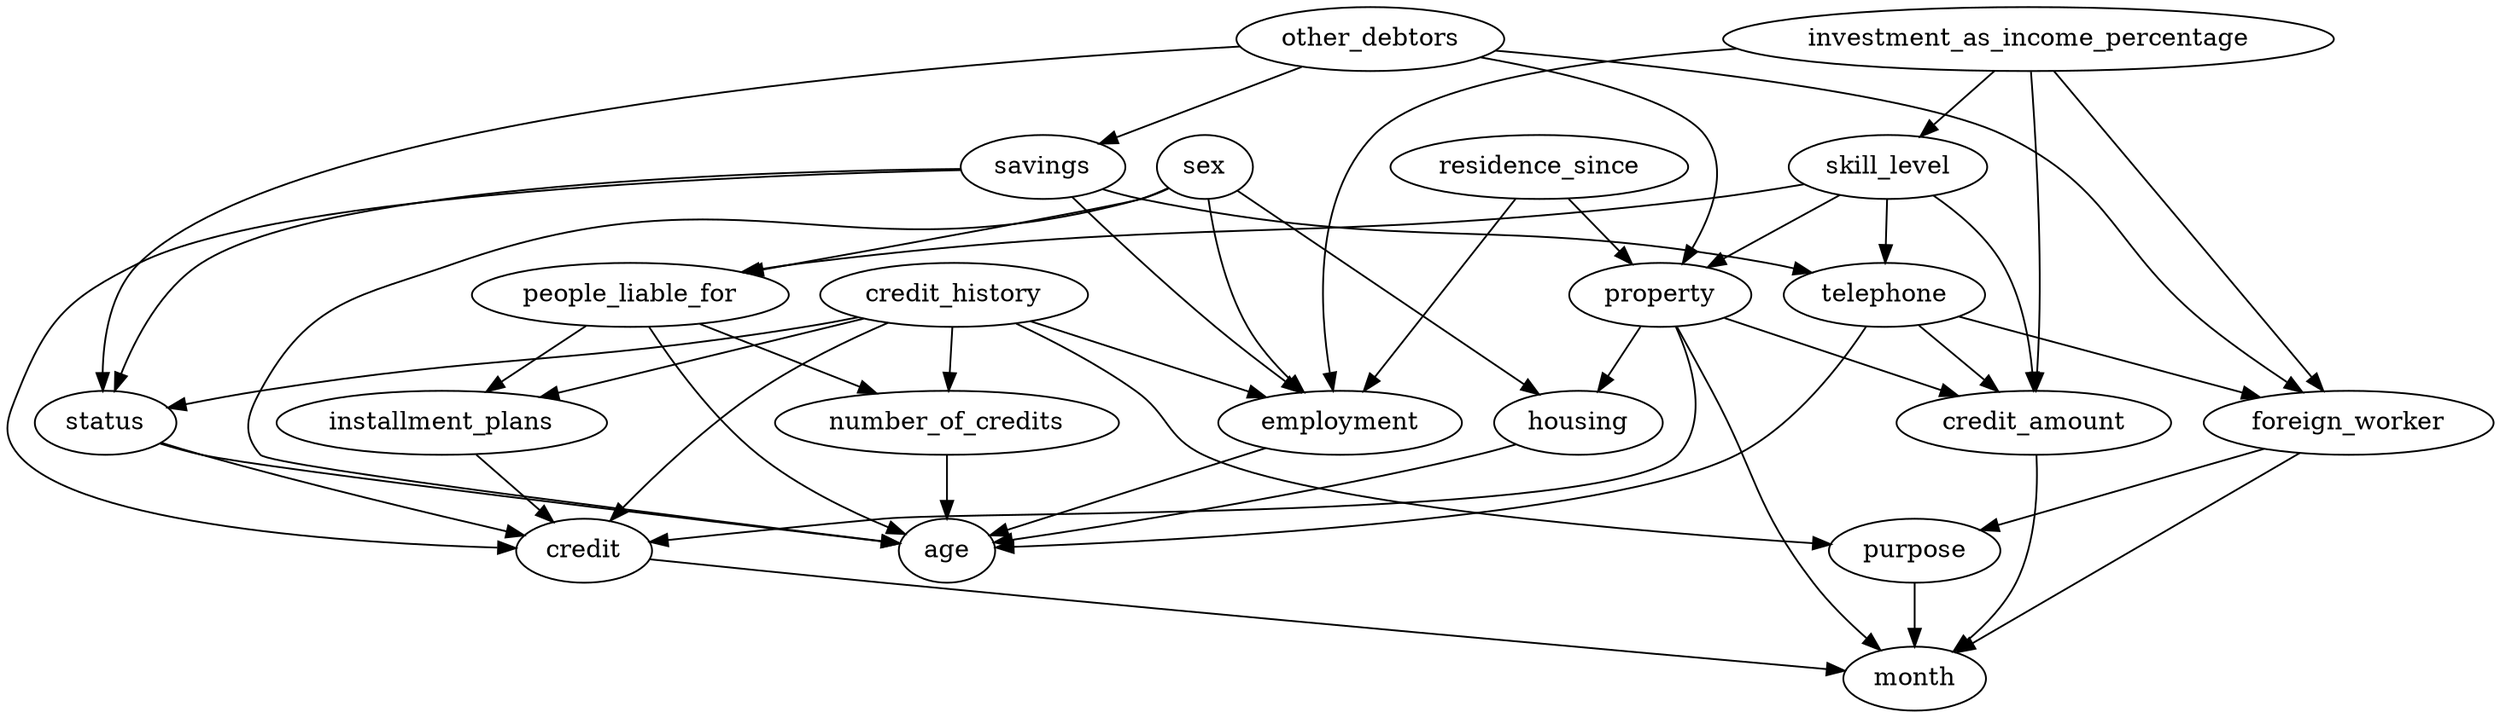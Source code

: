 digraph GC_PC_FISHERZ_DAG {
	credit -> month;
	installment_plans -> credit;
	credit_amount -> month;
	number_of_credits -> age;
	employment -> age;
	purpose -> month;
	sex -> age;
	sex -> employment;
	sex -> housing;
	sex -> people_liable_for;
	housing -> age;
	residence_since -> employment;
	residence_since -> property;
	credit_history -> credit;
	credit_history -> installment_plans;
	credit_history -> number_of_credits;
	credit_history -> employment;
	credit_history -> purpose;
	credit_history -> status;
	property -> month;
	property -> credit;
	property -> credit_amount;
	property -> housing;
	foreign_worker -> month;
	foreign_worker -> purpose;
	investment_as_income_percentage -> credit_amount;
	investment_as_income_percentage -> employment;
	investment_as_income_percentage -> foreign_worker;
	investment_as_income_percentage -> skill_level;
	people_liable_for -> age;
	people_liable_for -> installment_plans;
	people_liable_for -> number_of_credits;
	telephone -> age;
	telephone -> credit_amount;
	telephone -> foreign_worker;
	other_debtors -> property;
	other_debtors -> foreign_worker;
	other_debtors -> status;
	other_debtors -> savings;
	status -> age;
	status -> credit;
	skill_level -> credit_amount;
	skill_level -> property;
	skill_level -> people_liable_for;
	skill_level -> telephone;
	savings -> credit;
	savings -> employment;
	savings -> telephone;
	savings -> status;
}